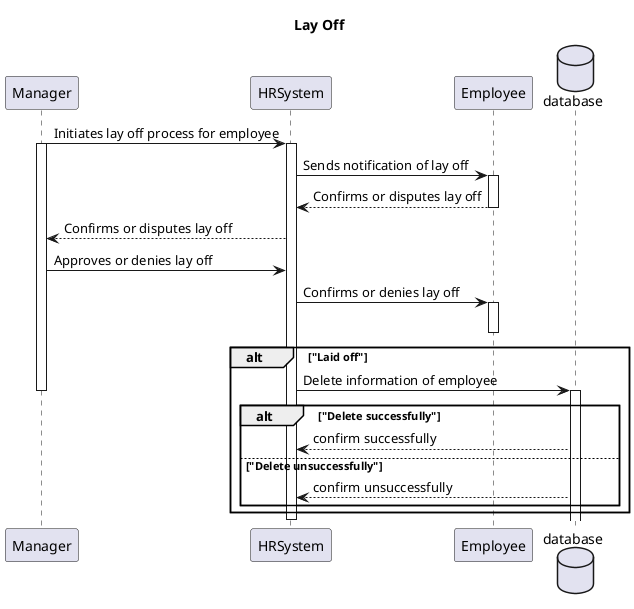 @startuml
title Lay Off 

participant Manager
participant HRSystem
participant Employee
Database database

Manager -> HRSystem: Initiates lay off process for employee
activate Manager
activate HRSystem

HRSystem -> Employee: Sends notification of lay off
activate Employee
Employee --> HRSystem: Confirms or disputes lay off
deactivate Employee
HRSystem --> Manager: Confirms or disputes lay off
Manager -> HRSystem: Approves or denies lay off
HRSystem -> Employee: Confirms or denies lay off
activate Employee
deactivate Employee
alt "Laid off"
HRSystem -> database: Delete information of employee 
deactivate Manager
activate database
alt "Delete successfully"
database --> HRSystem: confirm successfully
else "Delete unsuccessfully"
database --> HRSystem: confirm unsuccessfully
end
end
deactivate HRSystem
@enduml
